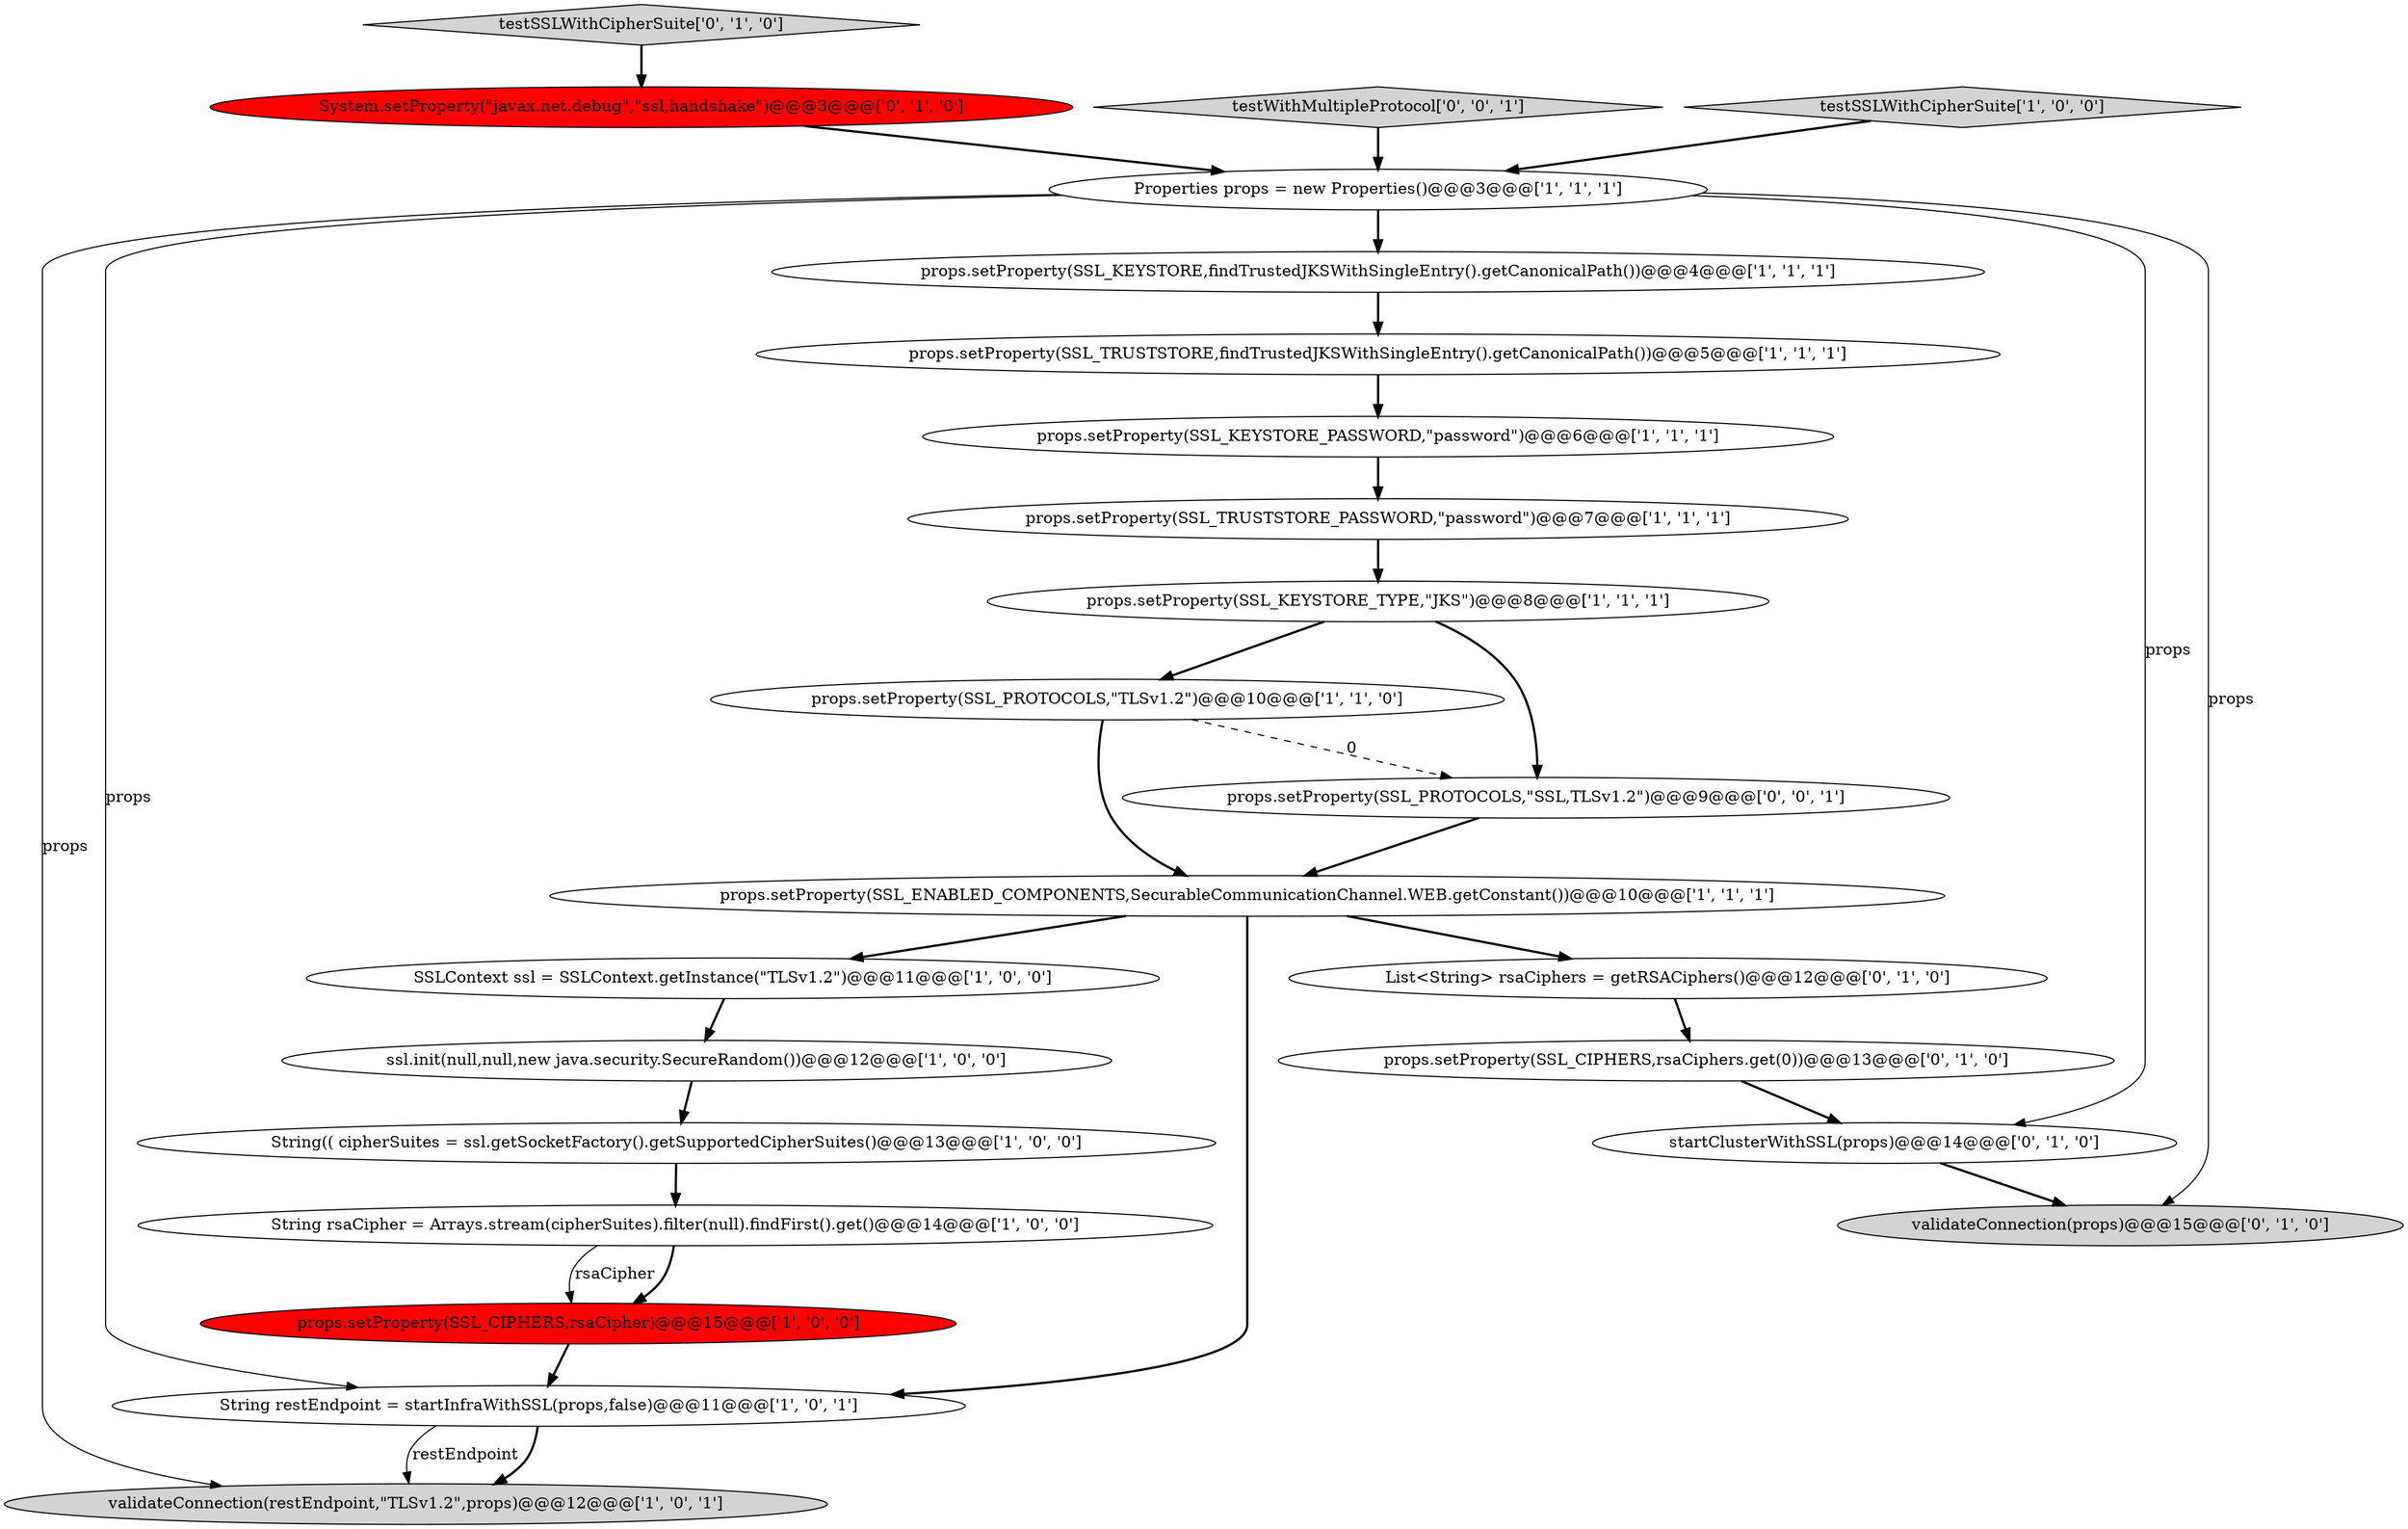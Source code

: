 digraph {
8 [style = filled, label = "String(( cipherSuites = ssl.getSocketFactory().getSupportedCipherSuites()@@@13@@@['1', '0', '0']", fillcolor = white, shape = ellipse image = "AAA0AAABBB1BBB"];
12 [style = filled, label = "validateConnection(restEndpoint,\"TLSv1.2\",props)@@@12@@@['1', '0', '1']", fillcolor = lightgray, shape = ellipse image = "AAA0AAABBB1BBB"];
20 [style = filled, label = "System.setProperty(\"javax.net.debug\",\"ssl,handshake\")@@@3@@@['0', '1', '0']", fillcolor = red, shape = ellipse image = "AAA1AAABBB2BBB"];
0 [style = filled, label = "props.setProperty(SSL_KEYSTORE_TYPE,\"JKS\")@@@8@@@['1', '1', '1']", fillcolor = white, shape = ellipse image = "AAA0AAABBB1BBB"];
15 [style = filled, label = "props.setProperty(SSL_KEYSTORE_PASSWORD,\"password\")@@@6@@@['1', '1', '1']", fillcolor = white, shape = ellipse image = "AAA0AAABBB1BBB"];
22 [style = filled, label = "testWithMultipleProtocol['0', '0', '1']", fillcolor = lightgray, shape = diamond image = "AAA0AAABBB3BBB"];
9 [style = filled, label = "props.setProperty(SSL_TRUSTSTORE,findTrustedJKSWithSingleEntry().getCanonicalPath())@@@5@@@['1', '1', '1']", fillcolor = white, shape = ellipse image = "AAA0AAABBB1BBB"];
7 [style = filled, label = "props.setProperty(SSL_TRUSTSTORE_PASSWORD,\"password\")@@@7@@@['1', '1', '1']", fillcolor = white, shape = ellipse image = "AAA0AAABBB1BBB"];
16 [style = filled, label = "List<String> rsaCiphers = getRSACiphers()@@@12@@@['0', '1', '0']", fillcolor = white, shape = ellipse image = "AAA0AAABBB2BBB"];
4 [style = filled, label = "props.setProperty(SSL_KEYSTORE,findTrustedJKSWithSingleEntry().getCanonicalPath())@@@4@@@['1', '1', '1']", fillcolor = white, shape = ellipse image = "AAA0AAABBB1BBB"];
11 [style = filled, label = "testSSLWithCipherSuite['1', '0', '0']", fillcolor = lightgray, shape = diamond image = "AAA0AAABBB1BBB"];
19 [style = filled, label = "startClusterWithSSL(props)@@@14@@@['0', '1', '0']", fillcolor = white, shape = ellipse image = "AAA0AAABBB2BBB"];
3 [style = filled, label = "Properties props = new Properties()@@@3@@@['1', '1', '1']", fillcolor = white, shape = ellipse image = "AAA0AAABBB1BBB"];
10 [style = filled, label = "props.setProperty(SSL_PROTOCOLS,\"TLSv1.2\")@@@10@@@['1', '1', '0']", fillcolor = white, shape = ellipse image = "AAA0AAABBB1BBB"];
14 [style = filled, label = "String restEndpoint = startInfraWithSSL(props,false)@@@11@@@['1', '0', '1']", fillcolor = white, shape = ellipse image = "AAA0AAABBB1BBB"];
23 [style = filled, label = "props.setProperty(SSL_PROTOCOLS,\"SSL,TLSv1.2\")@@@9@@@['0', '0', '1']", fillcolor = white, shape = ellipse image = "AAA0AAABBB3BBB"];
6 [style = filled, label = "props.setProperty(SSL_CIPHERS,rsaCipher)@@@15@@@['1', '0', '0']", fillcolor = red, shape = ellipse image = "AAA1AAABBB1BBB"];
1 [style = filled, label = "SSLContext ssl = SSLContext.getInstance(\"TLSv1.2\")@@@11@@@['1', '0', '0']", fillcolor = white, shape = ellipse image = "AAA0AAABBB1BBB"];
13 [style = filled, label = "props.setProperty(SSL_ENABLED_COMPONENTS,SecurableCommunicationChannel.WEB.getConstant())@@@10@@@['1', '1', '1']", fillcolor = white, shape = ellipse image = "AAA0AAABBB1BBB"];
21 [style = filled, label = "testSSLWithCipherSuite['0', '1', '0']", fillcolor = lightgray, shape = diamond image = "AAA0AAABBB2BBB"];
17 [style = filled, label = "validateConnection(props)@@@15@@@['0', '1', '0']", fillcolor = lightgray, shape = ellipse image = "AAA0AAABBB2BBB"];
18 [style = filled, label = "props.setProperty(SSL_CIPHERS,rsaCiphers.get(0))@@@13@@@['0', '1', '0']", fillcolor = white, shape = ellipse image = "AAA0AAABBB2BBB"];
2 [style = filled, label = "String rsaCipher = Arrays.stream(cipherSuites).filter(null).findFirst().get()@@@14@@@['1', '0', '0']", fillcolor = white, shape = ellipse image = "AAA0AAABBB1BBB"];
5 [style = filled, label = "ssl.init(null,null,new java.security.SecureRandom())@@@12@@@['1', '0', '0']", fillcolor = white, shape = ellipse image = "AAA0AAABBB1BBB"];
1->5 [style = bold, label=""];
4->9 [style = bold, label=""];
5->8 [style = bold, label=""];
16->18 [style = bold, label=""];
15->7 [style = bold, label=""];
3->12 [style = solid, label="props"];
2->6 [style = bold, label=""];
3->14 [style = solid, label="props"];
18->19 [style = bold, label=""];
7->0 [style = bold, label=""];
20->3 [style = bold, label=""];
19->17 [style = bold, label=""];
3->4 [style = bold, label=""];
13->16 [style = bold, label=""];
13->1 [style = bold, label=""];
3->19 [style = solid, label="props"];
6->14 [style = bold, label=""];
22->3 [style = bold, label=""];
0->10 [style = bold, label=""];
3->17 [style = solid, label="props"];
21->20 [style = bold, label=""];
0->23 [style = bold, label=""];
10->13 [style = bold, label=""];
8->2 [style = bold, label=""];
11->3 [style = bold, label=""];
23->13 [style = bold, label=""];
9->15 [style = bold, label=""];
14->12 [style = bold, label=""];
13->14 [style = bold, label=""];
14->12 [style = solid, label="restEndpoint"];
10->23 [style = dashed, label="0"];
2->6 [style = solid, label="rsaCipher"];
}
